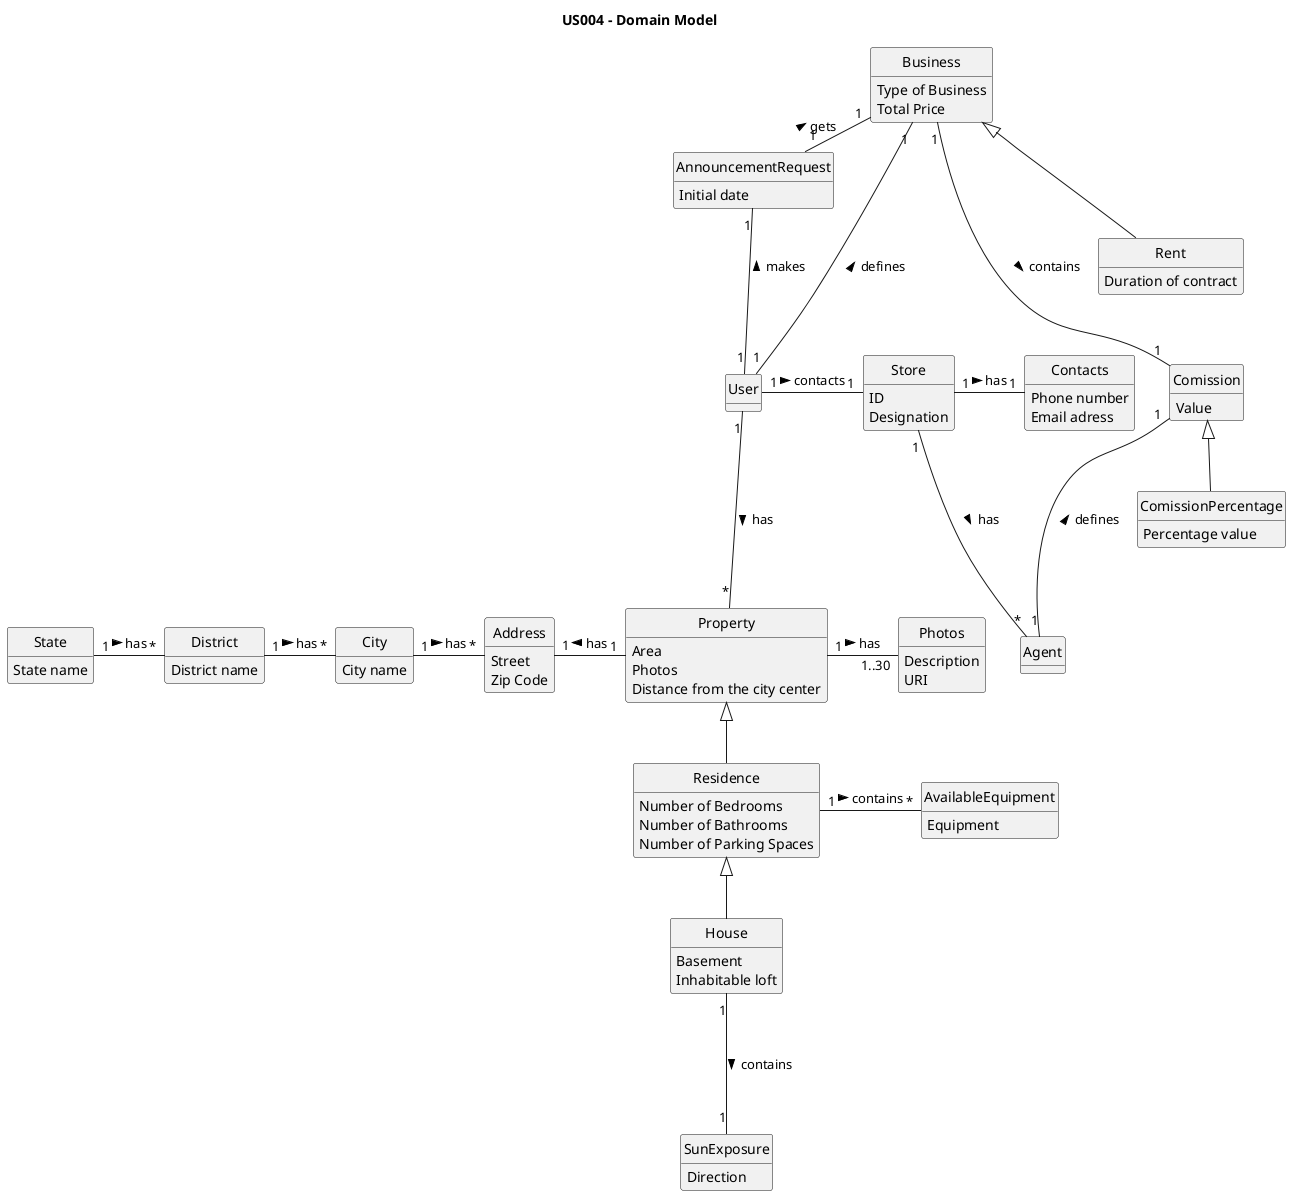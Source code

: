 @startuml

title US004 - Domain Model

skinparam groupInheritance 2
skinparam monochrome true
skinparam packageStyle rectangle
skinparam shadowing false
skinparam classAttributeIconSize 0
hide circle
hide methods

class Property

class House

class Residence

class Address

class Contacts

class User

class Comission

class Agent

class Photos

class Business

class AvailableEquipment

class Rent

class SunExposure

class Store

class City

class District

class State

class ComissionPercentage

class AnnouncementRequest

class City {
    City name
}

class District {
    District name
}

class Photos {
    Description
    URI
}

class State {
    State name
}

class AvailableEquipment {
    Equipment
}

class ComissionPercentage {
    Percentage value
}


class Contacts {
    Phone number
    Email adress
}

class User {

}

class Rent {
    Duration of contract
}

class AnnouncementRequest {
    Initial date
}

class Business {
    Type of Business
    Total Price
}

class Residence {
    Number of Bedrooms
    Number of Bathrooms
    Number of Parking Spaces
}

class Store {
    ID
    Designation
}

class Property {
    Area
    Photos
    Distance from the city center
}

class House {
    Basement
    Inhabitable loft
}

class SunExposure {
    Direction
}

class Address {
    Street
    Zip Code
}

class Comission {
    Value
}

Residence <|-- House
Property <|-- Residence
SunExposure "1" -up-- "1" House: contains <
Address "1" -right-- "1" Property: has <
User "1" -down-- "*" Property: has >
User "1" -right- "1" Store: contacts >
Agent "*" -left-- "1" Store: has <
Address "*" -left-- "1" City: has <
State "1" -right-- "*" District: has >
District "1" -right-- "*" City: has >
AvailableEquipment "*" -left-- "1" Residence: contains <
User "1" -up-- "1" Business: defines >
Store "1" -right-- "1" Contacts: has >
Comission "1" -down-- "1" Agent: defines <
Comission "1" -up-- "1" Business: contains <
Comission <|-- ComissionPercentage
Business <|-- Rent
Property "1" -right-- "1..30" Photos: has >
User "1" -left-- "1" AnnouncementRequest: makes >
Business "1" -right-- "1" AnnouncementRequest: gets <

@enduml
